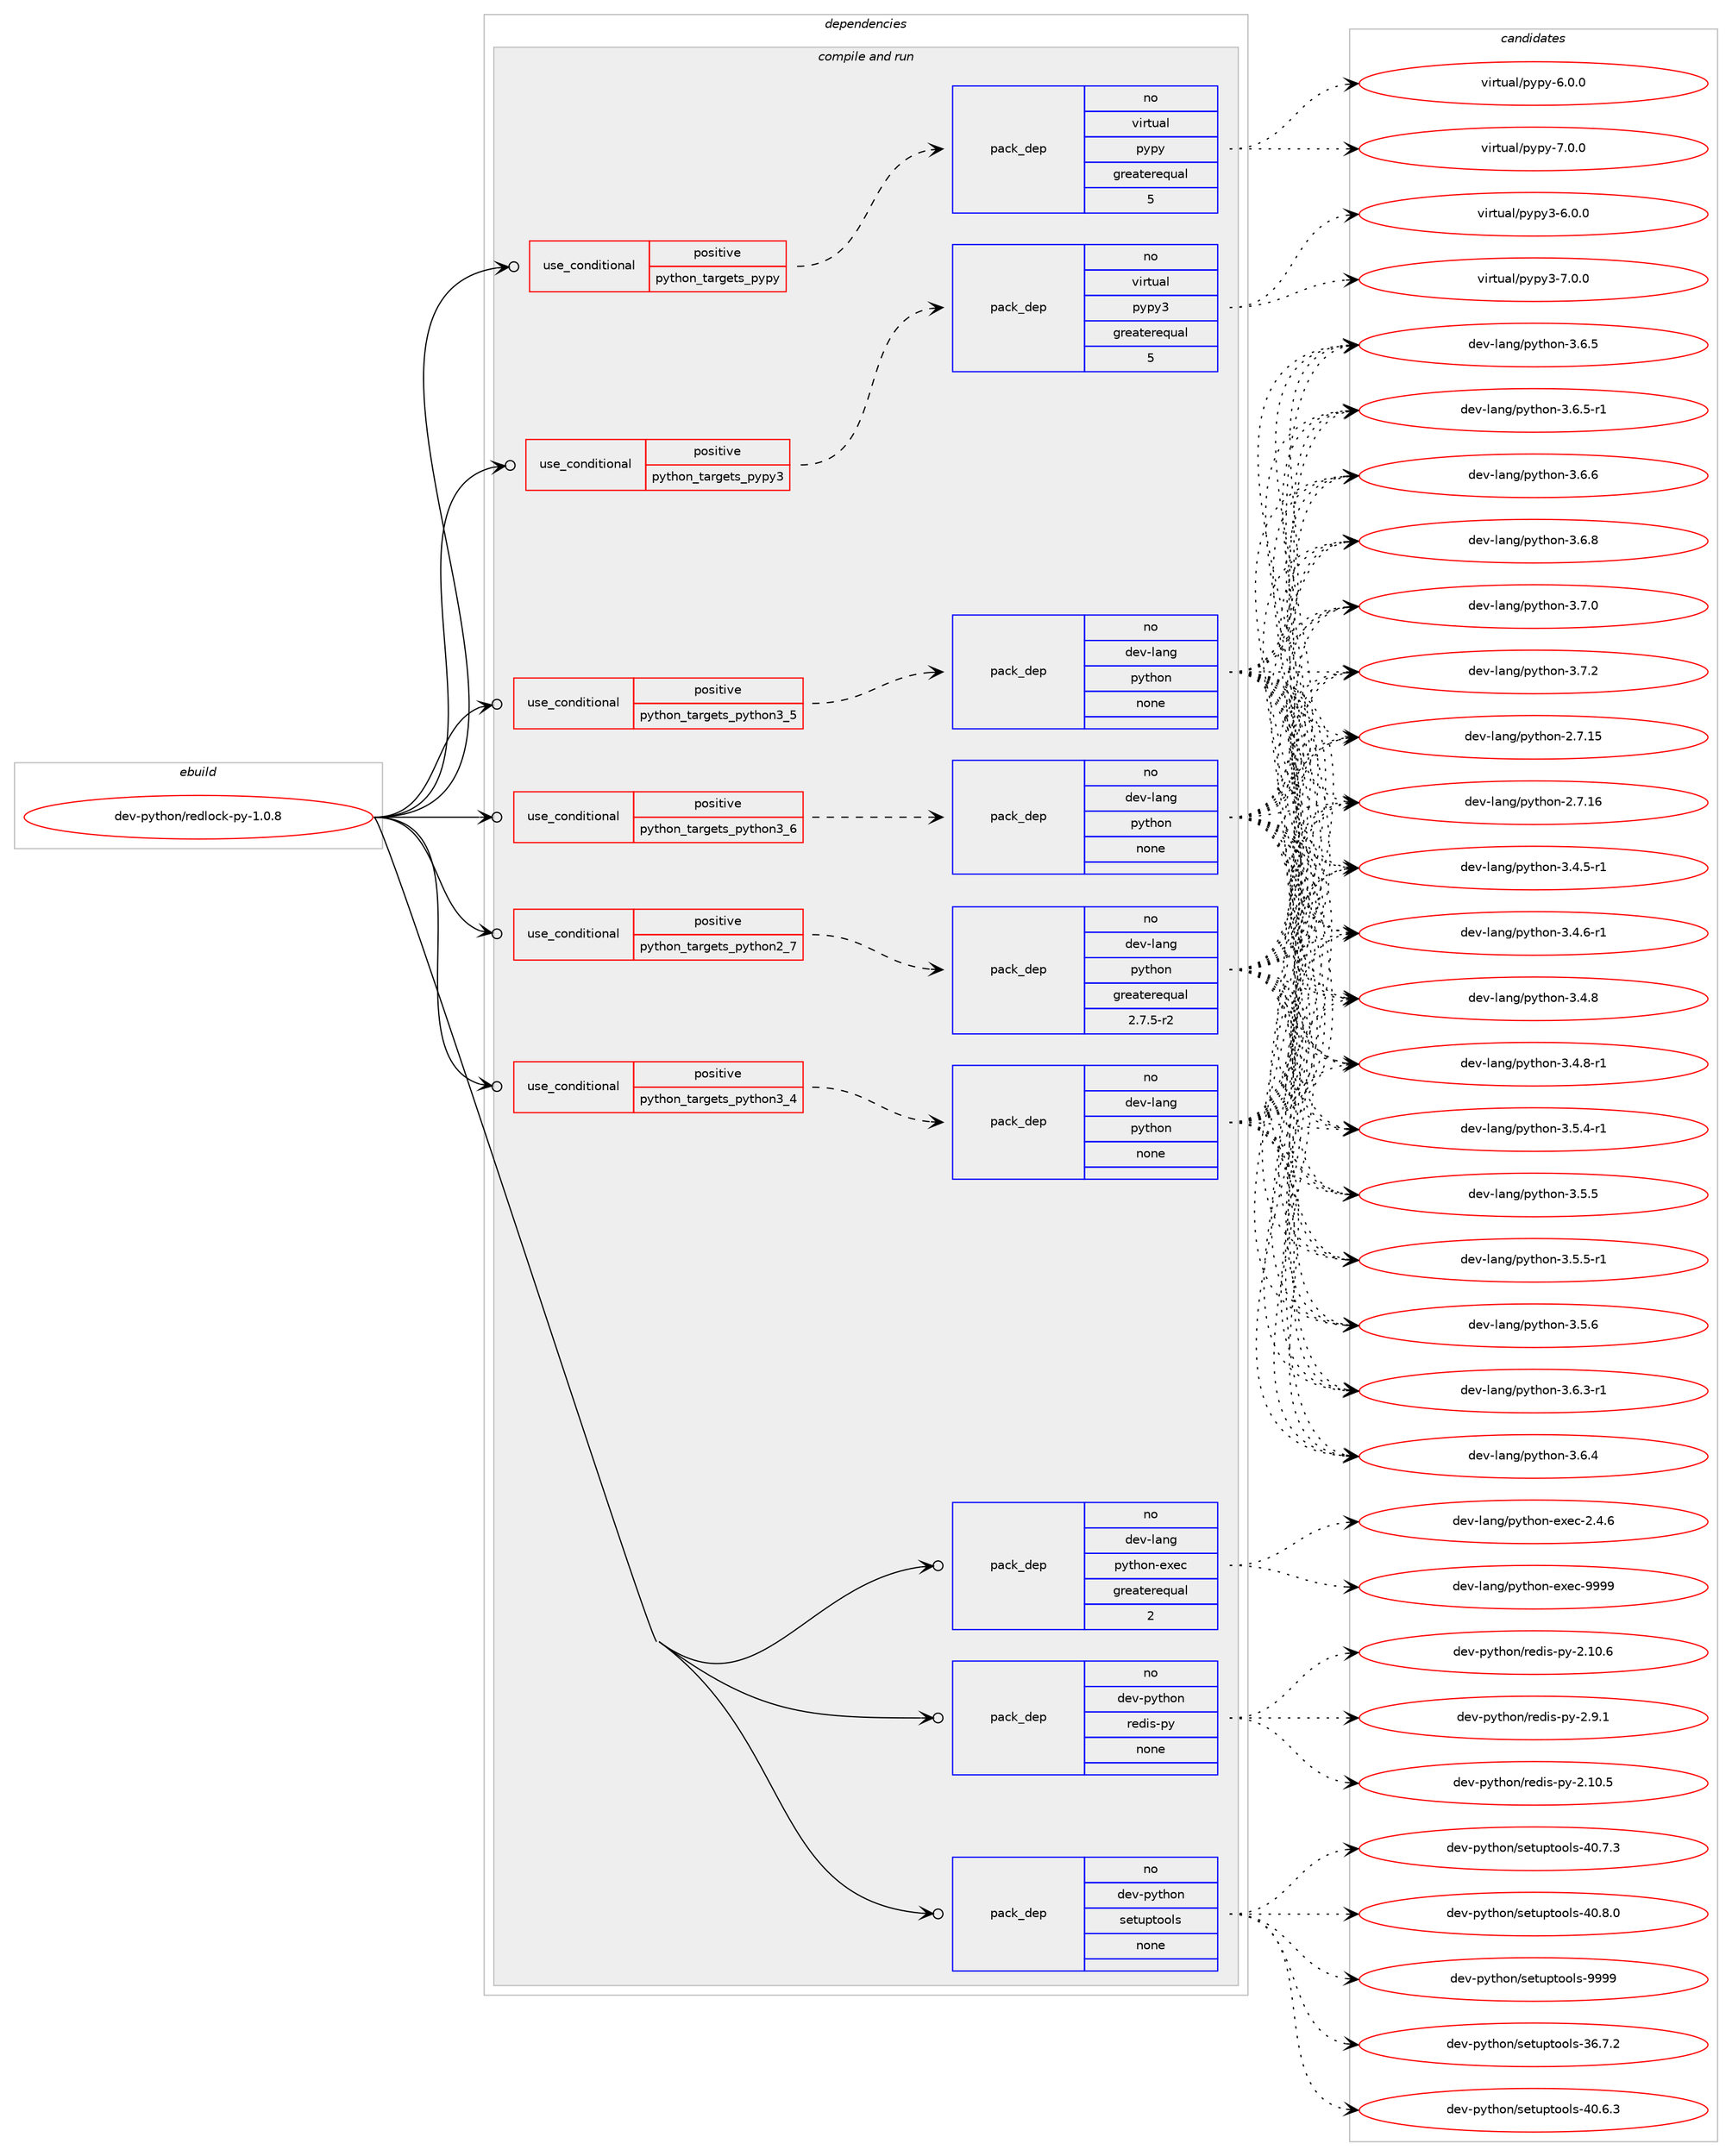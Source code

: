 digraph prolog {

# *************
# Graph options
# *************

newrank=true;
concentrate=true;
compound=true;
graph [rankdir=LR,fontname=Helvetica,fontsize=10,ranksep=1.5];#, ranksep=2.5, nodesep=0.2];
edge  [arrowhead=vee];
node  [fontname=Helvetica,fontsize=10];

# **********
# The ebuild
# **********

subgraph cluster_leftcol {
color=gray;
rank=same;
label=<<i>ebuild</i>>;
id [label="dev-python/redlock-py-1.0.8", color=red, width=4, href="../dev-python/redlock-py-1.0.8.svg"];
}

# ****************
# The dependencies
# ****************

subgraph cluster_midcol {
color=gray;
label=<<i>dependencies</i>>;
subgraph cluster_compile {
fillcolor="#eeeeee";
style=filled;
label=<<i>compile</i>>;
}
subgraph cluster_compileandrun {
fillcolor="#eeeeee";
style=filled;
label=<<i>compile and run</i>>;
subgraph cond383660 {
dependency1438558 [label=<<TABLE BORDER="0" CELLBORDER="1" CELLSPACING="0" CELLPADDING="4"><TR><TD ROWSPAN="3" CELLPADDING="10">use_conditional</TD></TR><TR><TD>positive</TD></TR><TR><TD>python_targets_pypy</TD></TR></TABLE>>, shape=none, color=red];
subgraph pack1031538 {
dependency1438559 [label=<<TABLE BORDER="0" CELLBORDER="1" CELLSPACING="0" CELLPADDING="4" WIDTH="220"><TR><TD ROWSPAN="6" CELLPADDING="30">pack_dep</TD></TR><TR><TD WIDTH="110">no</TD></TR><TR><TD>virtual</TD></TR><TR><TD>pypy</TD></TR><TR><TD>greaterequal</TD></TR><TR><TD>5</TD></TR></TABLE>>, shape=none, color=blue];
}
dependency1438558:e -> dependency1438559:w [weight=20,style="dashed",arrowhead="vee"];
}
id:e -> dependency1438558:w [weight=20,style="solid",arrowhead="odotvee"];
subgraph cond383661 {
dependency1438560 [label=<<TABLE BORDER="0" CELLBORDER="1" CELLSPACING="0" CELLPADDING="4"><TR><TD ROWSPAN="3" CELLPADDING="10">use_conditional</TD></TR><TR><TD>positive</TD></TR><TR><TD>python_targets_pypy3</TD></TR></TABLE>>, shape=none, color=red];
subgraph pack1031539 {
dependency1438561 [label=<<TABLE BORDER="0" CELLBORDER="1" CELLSPACING="0" CELLPADDING="4" WIDTH="220"><TR><TD ROWSPAN="6" CELLPADDING="30">pack_dep</TD></TR><TR><TD WIDTH="110">no</TD></TR><TR><TD>virtual</TD></TR><TR><TD>pypy3</TD></TR><TR><TD>greaterequal</TD></TR><TR><TD>5</TD></TR></TABLE>>, shape=none, color=blue];
}
dependency1438560:e -> dependency1438561:w [weight=20,style="dashed",arrowhead="vee"];
}
id:e -> dependency1438560:w [weight=20,style="solid",arrowhead="odotvee"];
subgraph cond383662 {
dependency1438562 [label=<<TABLE BORDER="0" CELLBORDER="1" CELLSPACING="0" CELLPADDING="4"><TR><TD ROWSPAN="3" CELLPADDING="10">use_conditional</TD></TR><TR><TD>positive</TD></TR><TR><TD>python_targets_python2_7</TD></TR></TABLE>>, shape=none, color=red];
subgraph pack1031540 {
dependency1438563 [label=<<TABLE BORDER="0" CELLBORDER="1" CELLSPACING="0" CELLPADDING="4" WIDTH="220"><TR><TD ROWSPAN="6" CELLPADDING="30">pack_dep</TD></TR><TR><TD WIDTH="110">no</TD></TR><TR><TD>dev-lang</TD></TR><TR><TD>python</TD></TR><TR><TD>greaterequal</TD></TR><TR><TD>2.7.5-r2</TD></TR></TABLE>>, shape=none, color=blue];
}
dependency1438562:e -> dependency1438563:w [weight=20,style="dashed",arrowhead="vee"];
}
id:e -> dependency1438562:w [weight=20,style="solid",arrowhead="odotvee"];
subgraph cond383663 {
dependency1438564 [label=<<TABLE BORDER="0" CELLBORDER="1" CELLSPACING="0" CELLPADDING="4"><TR><TD ROWSPAN="3" CELLPADDING="10">use_conditional</TD></TR><TR><TD>positive</TD></TR><TR><TD>python_targets_python3_4</TD></TR></TABLE>>, shape=none, color=red];
subgraph pack1031541 {
dependency1438565 [label=<<TABLE BORDER="0" CELLBORDER="1" CELLSPACING="0" CELLPADDING="4" WIDTH="220"><TR><TD ROWSPAN="6" CELLPADDING="30">pack_dep</TD></TR><TR><TD WIDTH="110">no</TD></TR><TR><TD>dev-lang</TD></TR><TR><TD>python</TD></TR><TR><TD>none</TD></TR><TR><TD></TD></TR></TABLE>>, shape=none, color=blue];
}
dependency1438564:e -> dependency1438565:w [weight=20,style="dashed",arrowhead="vee"];
}
id:e -> dependency1438564:w [weight=20,style="solid",arrowhead="odotvee"];
subgraph cond383664 {
dependency1438566 [label=<<TABLE BORDER="0" CELLBORDER="1" CELLSPACING="0" CELLPADDING="4"><TR><TD ROWSPAN="3" CELLPADDING="10">use_conditional</TD></TR><TR><TD>positive</TD></TR><TR><TD>python_targets_python3_5</TD></TR></TABLE>>, shape=none, color=red];
subgraph pack1031542 {
dependency1438567 [label=<<TABLE BORDER="0" CELLBORDER="1" CELLSPACING="0" CELLPADDING="4" WIDTH="220"><TR><TD ROWSPAN="6" CELLPADDING="30">pack_dep</TD></TR><TR><TD WIDTH="110">no</TD></TR><TR><TD>dev-lang</TD></TR><TR><TD>python</TD></TR><TR><TD>none</TD></TR><TR><TD></TD></TR></TABLE>>, shape=none, color=blue];
}
dependency1438566:e -> dependency1438567:w [weight=20,style="dashed",arrowhead="vee"];
}
id:e -> dependency1438566:w [weight=20,style="solid",arrowhead="odotvee"];
subgraph cond383665 {
dependency1438568 [label=<<TABLE BORDER="0" CELLBORDER="1" CELLSPACING="0" CELLPADDING="4"><TR><TD ROWSPAN="3" CELLPADDING="10">use_conditional</TD></TR><TR><TD>positive</TD></TR><TR><TD>python_targets_python3_6</TD></TR></TABLE>>, shape=none, color=red];
subgraph pack1031543 {
dependency1438569 [label=<<TABLE BORDER="0" CELLBORDER="1" CELLSPACING="0" CELLPADDING="4" WIDTH="220"><TR><TD ROWSPAN="6" CELLPADDING="30">pack_dep</TD></TR><TR><TD WIDTH="110">no</TD></TR><TR><TD>dev-lang</TD></TR><TR><TD>python</TD></TR><TR><TD>none</TD></TR><TR><TD></TD></TR></TABLE>>, shape=none, color=blue];
}
dependency1438568:e -> dependency1438569:w [weight=20,style="dashed",arrowhead="vee"];
}
id:e -> dependency1438568:w [weight=20,style="solid",arrowhead="odotvee"];
subgraph pack1031544 {
dependency1438570 [label=<<TABLE BORDER="0" CELLBORDER="1" CELLSPACING="0" CELLPADDING="4" WIDTH="220"><TR><TD ROWSPAN="6" CELLPADDING="30">pack_dep</TD></TR><TR><TD WIDTH="110">no</TD></TR><TR><TD>dev-lang</TD></TR><TR><TD>python-exec</TD></TR><TR><TD>greaterequal</TD></TR><TR><TD>2</TD></TR></TABLE>>, shape=none, color=blue];
}
id:e -> dependency1438570:w [weight=20,style="solid",arrowhead="odotvee"];
subgraph pack1031545 {
dependency1438571 [label=<<TABLE BORDER="0" CELLBORDER="1" CELLSPACING="0" CELLPADDING="4" WIDTH="220"><TR><TD ROWSPAN="6" CELLPADDING="30">pack_dep</TD></TR><TR><TD WIDTH="110">no</TD></TR><TR><TD>dev-python</TD></TR><TR><TD>redis-py</TD></TR><TR><TD>none</TD></TR><TR><TD></TD></TR></TABLE>>, shape=none, color=blue];
}
id:e -> dependency1438571:w [weight=20,style="solid",arrowhead="odotvee"];
subgraph pack1031546 {
dependency1438572 [label=<<TABLE BORDER="0" CELLBORDER="1" CELLSPACING="0" CELLPADDING="4" WIDTH="220"><TR><TD ROWSPAN="6" CELLPADDING="30">pack_dep</TD></TR><TR><TD WIDTH="110">no</TD></TR><TR><TD>dev-python</TD></TR><TR><TD>setuptools</TD></TR><TR><TD>none</TD></TR><TR><TD></TD></TR></TABLE>>, shape=none, color=blue];
}
id:e -> dependency1438572:w [weight=20,style="solid",arrowhead="odotvee"];
}
subgraph cluster_run {
fillcolor="#eeeeee";
style=filled;
label=<<i>run</i>>;
}
}

# **************
# The candidates
# **************

subgraph cluster_choices {
rank=same;
color=gray;
label=<<i>candidates</i>>;

subgraph choice1031538 {
color=black;
nodesep=1;
choice1181051141161179710847112121112121455446484648 [label="virtual/pypy-6.0.0", color=red, width=4,href="../virtual/pypy-6.0.0.svg"];
choice1181051141161179710847112121112121455546484648 [label="virtual/pypy-7.0.0", color=red, width=4,href="../virtual/pypy-7.0.0.svg"];
dependency1438559:e -> choice1181051141161179710847112121112121455446484648:w [style=dotted,weight="100"];
dependency1438559:e -> choice1181051141161179710847112121112121455546484648:w [style=dotted,weight="100"];
}
subgraph choice1031539 {
color=black;
nodesep=1;
choice118105114116117971084711212111212151455446484648 [label="virtual/pypy3-6.0.0", color=red, width=4,href="../virtual/pypy3-6.0.0.svg"];
choice118105114116117971084711212111212151455546484648 [label="virtual/pypy3-7.0.0", color=red, width=4,href="../virtual/pypy3-7.0.0.svg"];
dependency1438561:e -> choice118105114116117971084711212111212151455446484648:w [style=dotted,weight="100"];
dependency1438561:e -> choice118105114116117971084711212111212151455546484648:w [style=dotted,weight="100"];
}
subgraph choice1031540 {
color=black;
nodesep=1;
choice10010111845108971101034711212111610411111045504655464953 [label="dev-lang/python-2.7.15", color=red, width=4,href="../dev-lang/python-2.7.15.svg"];
choice10010111845108971101034711212111610411111045504655464954 [label="dev-lang/python-2.7.16", color=red, width=4,href="../dev-lang/python-2.7.16.svg"];
choice1001011184510897110103471121211161041111104551465246534511449 [label="dev-lang/python-3.4.5-r1", color=red, width=4,href="../dev-lang/python-3.4.5-r1.svg"];
choice1001011184510897110103471121211161041111104551465246544511449 [label="dev-lang/python-3.4.6-r1", color=red, width=4,href="../dev-lang/python-3.4.6-r1.svg"];
choice100101118451089711010347112121116104111110455146524656 [label="dev-lang/python-3.4.8", color=red, width=4,href="../dev-lang/python-3.4.8.svg"];
choice1001011184510897110103471121211161041111104551465246564511449 [label="dev-lang/python-3.4.8-r1", color=red, width=4,href="../dev-lang/python-3.4.8-r1.svg"];
choice1001011184510897110103471121211161041111104551465346524511449 [label="dev-lang/python-3.5.4-r1", color=red, width=4,href="../dev-lang/python-3.5.4-r1.svg"];
choice100101118451089711010347112121116104111110455146534653 [label="dev-lang/python-3.5.5", color=red, width=4,href="../dev-lang/python-3.5.5.svg"];
choice1001011184510897110103471121211161041111104551465346534511449 [label="dev-lang/python-3.5.5-r1", color=red, width=4,href="../dev-lang/python-3.5.5-r1.svg"];
choice100101118451089711010347112121116104111110455146534654 [label="dev-lang/python-3.5.6", color=red, width=4,href="../dev-lang/python-3.5.6.svg"];
choice1001011184510897110103471121211161041111104551465446514511449 [label="dev-lang/python-3.6.3-r1", color=red, width=4,href="../dev-lang/python-3.6.3-r1.svg"];
choice100101118451089711010347112121116104111110455146544652 [label="dev-lang/python-3.6.4", color=red, width=4,href="../dev-lang/python-3.6.4.svg"];
choice100101118451089711010347112121116104111110455146544653 [label="dev-lang/python-3.6.5", color=red, width=4,href="../dev-lang/python-3.6.5.svg"];
choice1001011184510897110103471121211161041111104551465446534511449 [label="dev-lang/python-3.6.5-r1", color=red, width=4,href="../dev-lang/python-3.6.5-r1.svg"];
choice100101118451089711010347112121116104111110455146544654 [label="dev-lang/python-3.6.6", color=red, width=4,href="../dev-lang/python-3.6.6.svg"];
choice100101118451089711010347112121116104111110455146544656 [label="dev-lang/python-3.6.8", color=red, width=4,href="../dev-lang/python-3.6.8.svg"];
choice100101118451089711010347112121116104111110455146554648 [label="dev-lang/python-3.7.0", color=red, width=4,href="../dev-lang/python-3.7.0.svg"];
choice100101118451089711010347112121116104111110455146554650 [label="dev-lang/python-3.7.2", color=red, width=4,href="../dev-lang/python-3.7.2.svg"];
dependency1438563:e -> choice10010111845108971101034711212111610411111045504655464953:w [style=dotted,weight="100"];
dependency1438563:e -> choice10010111845108971101034711212111610411111045504655464954:w [style=dotted,weight="100"];
dependency1438563:e -> choice1001011184510897110103471121211161041111104551465246534511449:w [style=dotted,weight="100"];
dependency1438563:e -> choice1001011184510897110103471121211161041111104551465246544511449:w [style=dotted,weight="100"];
dependency1438563:e -> choice100101118451089711010347112121116104111110455146524656:w [style=dotted,weight="100"];
dependency1438563:e -> choice1001011184510897110103471121211161041111104551465246564511449:w [style=dotted,weight="100"];
dependency1438563:e -> choice1001011184510897110103471121211161041111104551465346524511449:w [style=dotted,weight="100"];
dependency1438563:e -> choice100101118451089711010347112121116104111110455146534653:w [style=dotted,weight="100"];
dependency1438563:e -> choice1001011184510897110103471121211161041111104551465346534511449:w [style=dotted,weight="100"];
dependency1438563:e -> choice100101118451089711010347112121116104111110455146534654:w [style=dotted,weight="100"];
dependency1438563:e -> choice1001011184510897110103471121211161041111104551465446514511449:w [style=dotted,weight="100"];
dependency1438563:e -> choice100101118451089711010347112121116104111110455146544652:w [style=dotted,weight="100"];
dependency1438563:e -> choice100101118451089711010347112121116104111110455146544653:w [style=dotted,weight="100"];
dependency1438563:e -> choice1001011184510897110103471121211161041111104551465446534511449:w [style=dotted,weight="100"];
dependency1438563:e -> choice100101118451089711010347112121116104111110455146544654:w [style=dotted,weight="100"];
dependency1438563:e -> choice100101118451089711010347112121116104111110455146544656:w [style=dotted,weight="100"];
dependency1438563:e -> choice100101118451089711010347112121116104111110455146554648:w [style=dotted,weight="100"];
dependency1438563:e -> choice100101118451089711010347112121116104111110455146554650:w [style=dotted,weight="100"];
}
subgraph choice1031541 {
color=black;
nodesep=1;
choice10010111845108971101034711212111610411111045504655464953 [label="dev-lang/python-2.7.15", color=red, width=4,href="../dev-lang/python-2.7.15.svg"];
choice10010111845108971101034711212111610411111045504655464954 [label="dev-lang/python-2.7.16", color=red, width=4,href="../dev-lang/python-2.7.16.svg"];
choice1001011184510897110103471121211161041111104551465246534511449 [label="dev-lang/python-3.4.5-r1", color=red, width=4,href="../dev-lang/python-3.4.5-r1.svg"];
choice1001011184510897110103471121211161041111104551465246544511449 [label="dev-lang/python-3.4.6-r1", color=red, width=4,href="../dev-lang/python-3.4.6-r1.svg"];
choice100101118451089711010347112121116104111110455146524656 [label="dev-lang/python-3.4.8", color=red, width=4,href="../dev-lang/python-3.4.8.svg"];
choice1001011184510897110103471121211161041111104551465246564511449 [label="dev-lang/python-3.4.8-r1", color=red, width=4,href="../dev-lang/python-3.4.8-r1.svg"];
choice1001011184510897110103471121211161041111104551465346524511449 [label="dev-lang/python-3.5.4-r1", color=red, width=4,href="../dev-lang/python-3.5.4-r1.svg"];
choice100101118451089711010347112121116104111110455146534653 [label="dev-lang/python-3.5.5", color=red, width=4,href="../dev-lang/python-3.5.5.svg"];
choice1001011184510897110103471121211161041111104551465346534511449 [label="dev-lang/python-3.5.5-r1", color=red, width=4,href="../dev-lang/python-3.5.5-r1.svg"];
choice100101118451089711010347112121116104111110455146534654 [label="dev-lang/python-3.5.6", color=red, width=4,href="../dev-lang/python-3.5.6.svg"];
choice1001011184510897110103471121211161041111104551465446514511449 [label="dev-lang/python-3.6.3-r1", color=red, width=4,href="../dev-lang/python-3.6.3-r1.svg"];
choice100101118451089711010347112121116104111110455146544652 [label="dev-lang/python-3.6.4", color=red, width=4,href="../dev-lang/python-3.6.4.svg"];
choice100101118451089711010347112121116104111110455146544653 [label="dev-lang/python-3.6.5", color=red, width=4,href="../dev-lang/python-3.6.5.svg"];
choice1001011184510897110103471121211161041111104551465446534511449 [label="dev-lang/python-3.6.5-r1", color=red, width=4,href="../dev-lang/python-3.6.5-r1.svg"];
choice100101118451089711010347112121116104111110455146544654 [label="dev-lang/python-3.6.6", color=red, width=4,href="../dev-lang/python-3.6.6.svg"];
choice100101118451089711010347112121116104111110455146544656 [label="dev-lang/python-3.6.8", color=red, width=4,href="../dev-lang/python-3.6.8.svg"];
choice100101118451089711010347112121116104111110455146554648 [label="dev-lang/python-3.7.0", color=red, width=4,href="../dev-lang/python-3.7.0.svg"];
choice100101118451089711010347112121116104111110455146554650 [label="dev-lang/python-3.7.2", color=red, width=4,href="../dev-lang/python-3.7.2.svg"];
dependency1438565:e -> choice10010111845108971101034711212111610411111045504655464953:w [style=dotted,weight="100"];
dependency1438565:e -> choice10010111845108971101034711212111610411111045504655464954:w [style=dotted,weight="100"];
dependency1438565:e -> choice1001011184510897110103471121211161041111104551465246534511449:w [style=dotted,weight="100"];
dependency1438565:e -> choice1001011184510897110103471121211161041111104551465246544511449:w [style=dotted,weight="100"];
dependency1438565:e -> choice100101118451089711010347112121116104111110455146524656:w [style=dotted,weight="100"];
dependency1438565:e -> choice1001011184510897110103471121211161041111104551465246564511449:w [style=dotted,weight="100"];
dependency1438565:e -> choice1001011184510897110103471121211161041111104551465346524511449:w [style=dotted,weight="100"];
dependency1438565:e -> choice100101118451089711010347112121116104111110455146534653:w [style=dotted,weight="100"];
dependency1438565:e -> choice1001011184510897110103471121211161041111104551465346534511449:w [style=dotted,weight="100"];
dependency1438565:e -> choice100101118451089711010347112121116104111110455146534654:w [style=dotted,weight="100"];
dependency1438565:e -> choice1001011184510897110103471121211161041111104551465446514511449:w [style=dotted,weight="100"];
dependency1438565:e -> choice100101118451089711010347112121116104111110455146544652:w [style=dotted,weight="100"];
dependency1438565:e -> choice100101118451089711010347112121116104111110455146544653:w [style=dotted,weight="100"];
dependency1438565:e -> choice1001011184510897110103471121211161041111104551465446534511449:w [style=dotted,weight="100"];
dependency1438565:e -> choice100101118451089711010347112121116104111110455146544654:w [style=dotted,weight="100"];
dependency1438565:e -> choice100101118451089711010347112121116104111110455146544656:w [style=dotted,weight="100"];
dependency1438565:e -> choice100101118451089711010347112121116104111110455146554648:w [style=dotted,weight="100"];
dependency1438565:e -> choice100101118451089711010347112121116104111110455146554650:w [style=dotted,weight="100"];
}
subgraph choice1031542 {
color=black;
nodesep=1;
choice10010111845108971101034711212111610411111045504655464953 [label="dev-lang/python-2.7.15", color=red, width=4,href="../dev-lang/python-2.7.15.svg"];
choice10010111845108971101034711212111610411111045504655464954 [label="dev-lang/python-2.7.16", color=red, width=4,href="../dev-lang/python-2.7.16.svg"];
choice1001011184510897110103471121211161041111104551465246534511449 [label="dev-lang/python-3.4.5-r1", color=red, width=4,href="../dev-lang/python-3.4.5-r1.svg"];
choice1001011184510897110103471121211161041111104551465246544511449 [label="dev-lang/python-3.4.6-r1", color=red, width=4,href="../dev-lang/python-3.4.6-r1.svg"];
choice100101118451089711010347112121116104111110455146524656 [label="dev-lang/python-3.4.8", color=red, width=4,href="../dev-lang/python-3.4.8.svg"];
choice1001011184510897110103471121211161041111104551465246564511449 [label="dev-lang/python-3.4.8-r1", color=red, width=4,href="../dev-lang/python-3.4.8-r1.svg"];
choice1001011184510897110103471121211161041111104551465346524511449 [label="dev-lang/python-3.5.4-r1", color=red, width=4,href="../dev-lang/python-3.5.4-r1.svg"];
choice100101118451089711010347112121116104111110455146534653 [label="dev-lang/python-3.5.5", color=red, width=4,href="../dev-lang/python-3.5.5.svg"];
choice1001011184510897110103471121211161041111104551465346534511449 [label="dev-lang/python-3.5.5-r1", color=red, width=4,href="../dev-lang/python-3.5.5-r1.svg"];
choice100101118451089711010347112121116104111110455146534654 [label="dev-lang/python-3.5.6", color=red, width=4,href="../dev-lang/python-3.5.6.svg"];
choice1001011184510897110103471121211161041111104551465446514511449 [label="dev-lang/python-3.6.3-r1", color=red, width=4,href="../dev-lang/python-3.6.3-r1.svg"];
choice100101118451089711010347112121116104111110455146544652 [label="dev-lang/python-3.6.4", color=red, width=4,href="../dev-lang/python-3.6.4.svg"];
choice100101118451089711010347112121116104111110455146544653 [label="dev-lang/python-3.6.5", color=red, width=4,href="../dev-lang/python-3.6.5.svg"];
choice1001011184510897110103471121211161041111104551465446534511449 [label="dev-lang/python-3.6.5-r1", color=red, width=4,href="../dev-lang/python-3.6.5-r1.svg"];
choice100101118451089711010347112121116104111110455146544654 [label="dev-lang/python-3.6.6", color=red, width=4,href="../dev-lang/python-3.6.6.svg"];
choice100101118451089711010347112121116104111110455146544656 [label="dev-lang/python-3.6.8", color=red, width=4,href="../dev-lang/python-3.6.8.svg"];
choice100101118451089711010347112121116104111110455146554648 [label="dev-lang/python-3.7.0", color=red, width=4,href="../dev-lang/python-3.7.0.svg"];
choice100101118451089711010347112121116104111110455146554650 [label="dev-lang/python-3.7.2", color=red, width=4,href="../dev-lang/python-3.7.2.svg"];
dependency1438567:e -> choice10010111845108971101034711212111610411111045504655464953:w [style=dotted,weight="100"];
dependency1438567:e -> choice10010111845108971101034711212111610411111045504655464954:w [style=dotted,weight="100"];
dependency1438567:e -> choice1001011184510897110103471121211161041111104551465246534511449:w [style=dotted,weight="100"];
dependency1438567:e -> choice1001011184510897110103471121211161041111104551465246544511449:w [style=dotted,weight="100"];
dependency1438567:e -> choice100101118451089711010347112121116104111110455146524656:w [style=dotted,weight="100"];
dependency1438567:e -> choice1001011184510897110103471121211161041111104551465246564511449:w [style=dotted,weight="100"];
dependency1438567:e -> choice1001011184510897110103471121211161041111104551465346524511449:w [style=dotted,weight="100"];
dependency1438567:e -> choice100101118451089711010347112121116104111110455146534653:w [style=dotted,weight="100"];
dependency1438567:e -> choice1001011184510897110103471121211161041111104551465346534511449:w [style=dotted,weight="100"];
dependency1438567:e -> choice100101118451089711010347112121116104111110455146534654:w [style=dotted,weight="100"];
dependency1438567:e -> choice1001011184510897110103471121211161041111104551465446514511449:w [style=dotted,weight="100"];
dependency1438567:e -> choice100101118451089711010347112121116104111110455146544652:w [style=dotted,weight="100"];
dependency1438567:e -> choice100101118451089711010347112121116104111110455146544653:w [style=dotted,weight="100"];
dependency1438567:e -> choice1001011184510897110103471121211161041111104551465446534511449:w [style=dotted,weight="100"];
dependency1438567:e -> choice100101118451089711010347112121116104111110455146544654:w [style=dotted,weight="100"];
dependency1438567:e -> choice100101118451089711010347112121116104111110455146544656:w [style=dotted,weight="100"];
dependency1438567:e -> choice100101118451089711010347112121116104111110455146554648:w [style=dotted,weight="100"];
dependency1438567:e -> choice100101118451089711010347112121116104111110455146554650:w [style=dotted,weight="100"];
}
subgraph choice1031543 {
color=black;
nodesep=1;
choice10010111845108971101034711212111610411111045504655464953 [label="dev-lang/python-2.7.15", color=red, width=4,href="../dev-lang/python-2.7.15.svg"];
choice10010111845108971101034711212111610411111045504655464954 [label="dev-lang/python-2.7.16", color=red, width=4,href="../dev-lang/python-2.7.16.svg"];
choice1001011184510897110103471121211161041111104551465246534511449 [label="dev-lang/python-3.4.5-r1", color=red, width=4,href="../dev-lang/python-3.4.5-r1.svg"];
choice1001011184510897110103471121211161041111104551465246544511449 [label="dev-lang/python-3.4.6-r1", color=red, width=4,href="../dev-lang/python-3.4.6-r1.svg"];
choice100101118451089711010347112121116104111110455146524656 [label="dev-lang/python-3.4.8", color=red, width=4,href="../dev-lang/python-3.4.8.svg"];
choice1001011184510897110103471121211161041111104551465246564511449 [label="dev-lang/python-3.4.8-r1", color=red, width=4,href="../dev-lang/python-3.4.8-r1.svg"];
choice1001011184510897110103471121211161041111104551465346524511449 [label="dev-lang/python-3.5.4-r1", color=red, width=4,href="../dev-lang/python-3.5.4-r1.svg"];
choice100101118451089711010347112121116104111110455146534653 [label="dev-lang/python-3.5.5", color=red, width=4,href="../dev-lang/python-3.5.5.svg"];
choice1001011184510897110103471121211161041111104551465346534511449 [label="dev-lang/python-3.5.5-r1", color=red, width=4,href="../dev-lang/python-3.5.5-r1.svg"];
choice100101118451089711010347112121116104111110455146534654 [label="dev-lang/python-3.5.6", color=red, width=4,href="../dev-lang/python-3.5.6.svg"];
choice1001011184510897110103471121211161041111104551465446514511449 [label="dev-lang/python-3.6.3-r1", color=red, width=4,href="../dev-lang/python-3.6.3-r1.svg"];
choice100101118451089711010347112121116104111110455146544652 [label="dev-lang/python-3.6.4", color=red, width=4,href="../dev-lang/python-3.6.4.svg"];
choice100101118451089711010347112121116104111110455146544653 [label="dev-lang/python-3.6.5", color=red, width=4,href="../dev-lang/python-3.6.5.svg"];
choice1001011184510897110103471121211161041111104551465446534511449 [label="dev-lang/python-3.6.5-r1", color=red, width=4,href="../dev-lang/python-3.6.5-r1.svg"];
choice100101118451089711010347112121116104111110455146544654 [label="dev-lang/python-3.6.6", color=red, width=4,href="../dev-lang/python-3.6.6.svg"];
choice100101118451089711010347112121116104111110455146544656 [label="dev-lang/python-3.6.8", color=red, width=4,href="../dev-lang/python-3.6.8.svg"];
choice100101118451089711010347112121116104111110455146554648 [label="dev-lang/python-3.7.0", color=red, width=4,href="../dev-lang/python-3.7.0.svg"];
choice100101118451089711010347112121116104111110455146554650 [label="dev-lang/python-3.7.2", color=red, width=4,href="../dev-lang/python-3.7.2.svg"];
dependency1438569:e -> choice10010111845108971101034711212111610411111045504655464953:w [style=dotted,weight="100"];
dependency1438569:e -> choice10010111845108971101034711212111610411111045504655464954:w [style=dotted,weight="100"];
dependency1438569:e -> choice1001011184510897110103471121211161041111104551465246534511449:w [style=dotted,weight="100"];
dependency1438569:e -> choice1001011184510897110103471121211161041111104551465246544511449:w [style=dotted,weight="100"];
dependency1438569:e -> choice100101118451089711010347112121116104111110455146524656:w [style=dotted,weight="100"];
dependency1438569:e -> choice1001011184510897110103471121211161041111104551465246564511449:w [style=dotted,weight="100"];
dependency1438569:e -> choice1001011184510897110103471121211161041111104551465346524511449:w [style=dotted,weight="100"];
dependency1438569:e -> choice100101118451089711010347112121116104111110455146534653:w [style=dotted,weight="100"];
dependency1438569:e -> choice1001011184510897110103471121211161041111104551465346534511449:w [style=dotted,weight="100"];
dependency1438569:e -> choice100101118451089711010347112121116104111110455146534654:w [style=dotted,weight="100"];
dependency1438569:e -> choice1001011184510897110103471121211161041111104551465446514511449:w [style=dotted,weight="100"];
dependency1438569:e -> choice100101118451089711010347112121116104111110455146544652:w [style=dotted,weight="100"];
dependency1438569:e -> choice100101118451089711010347112121116104111110455146544653:w [style=dotted,weight="100"];
dependency1438569:e -> choice1001011184510897110103471121211161041111104551465446534511449:w [style=dotted,weight="100"];
dependency1438569:e -> choice100101118451089711010347112121116104111110455146544654:w [style=dotted,weight="100"];
dependency1438569:e -> choice100101118451089711010347112121116104111110455146544656:w [style=dotted,weight="100"];
dependency1438569:e -> choice100101118451089711010347112121116104111110455146554648:w [style=dotted,weight="100"];
dependency1438569:e -> choice100101118451089711010347112121116104111110455146554650:w [style=dotted,weight="100"];
}
subgraph choice1031544 {
color=black;
nodesep=1;
choice1001011184510897110103471121211161041111104510112010199455046524654 [label="dev-lang/python-exec-2.4.6", color=red, width=4,href="../dev-lang/python-exec-2.4.6.svg"];
choice10010111845108971101034711212111610411111045101120101994557575757 [label="dev-lang/python-exec-9999", color=red, width=4,href="../dev-lang/python-exec-9999.svg"];
dependency1438570:e -> choice1001011184510897110103471121211161041111104510112010199455046524654:w [style=dotted,weight="100"];
dependency1438570:e -> choice10010111845108971101034711212111610411111045101120101994557575757:w [style=dotted,weight="100"];
}
subgraph choice1031545 {
color=black;
nodesep=1;
choice10010111845112121116104111110471141011001051154511212145504649484653 [label="dev-python/redis-py-2.10.5", color=red, width=4,href="../dev-python/redis-py-2.10.5.svg"];
choice10010111845112121116104111110471141011001051154511212145504649484654 [label="dev-python/redis-py-2.10.6", color=red, width=4,href="../dev-python/redis-py-2.10.6.svg"];
choice100101118451121211161041111104711410110010511545112121455046574649 [label="dev-python/redis-py-2.9.1", color=red, width=4,href="../dev-python/redis-py-2.9.1.svg"];
dependency1438571:e -> choice10010111845112121116104111110471141011001051154511212145504649484653:w [style=dotted,weight="100"];
dependency1438571:e -> choice10010111845112121116104111110471141011001051154511212145504649484654:w [style=dotted,weight="100"];
dependency1438571:e -> choice100101118451121211161041111104711410110010511545112121455046574649:w [style=dotted,weight="100"];
}
subgraph choice1031546 {
color=black;
nodesep=1;
choice100101118451121211161041111104711510111611711211611111110811545515446554650 [label="dev-python/setuptools-36.7.2", color=red, width=4,href="../dev-python/setuptools-36.7.2.svg"];
choice100101118451121211161041111104711510111611711211611111110811545524846544651 [label="dev-python/setuptools-40.6.3", color=red, width=4,href="../dev-python/setuptools-40.6.3.svg"];
choice100101118451121211161041111104711510111611711211611111110811545524846554651 [label="dev-python/setuptools-40.7.3", color=red, width=4,href="../dev-python/setuptools-40.7.3.svg"];
choice100101118451121211161041111104711510111611711211611111110811545524846564648 [label="dev-python/setuptools-40.8.0", color=red, width=4,href="../dev-python/setuptools-40.8.0.svg"];
choice10010111845112121116104111110471151011161171121161111111081154557575757 [label="dev-python/setuptools-9999", color=red, width=4,href="../dev-python/setuptools-9999.svg"];
dependency1438572:e -> choice100101118451121211161041111104711510111611711211611111110811545515446554650:w [style=dotted,weight="100"];
dependency1438572:e -> choice100101118451121211161041111104711510111611711211611111110811545524846544651:w [style=dotted,weight="100"];
dependency1438572:e -> choice100101118451121211161041111104711510111611711211611111110811545524846554651:w [style=dotted,weight="100"];
dependency1438572:e -> choice100101118451121211161041111104711510111611711211611111110811545524846564648:w [style=dotted,weight="100"];
dependency1438572:e -> choice10010111845112121116104111110471151011161171121161111111081154557575757:w [style=dotted,weight="100"];
}
}

}

